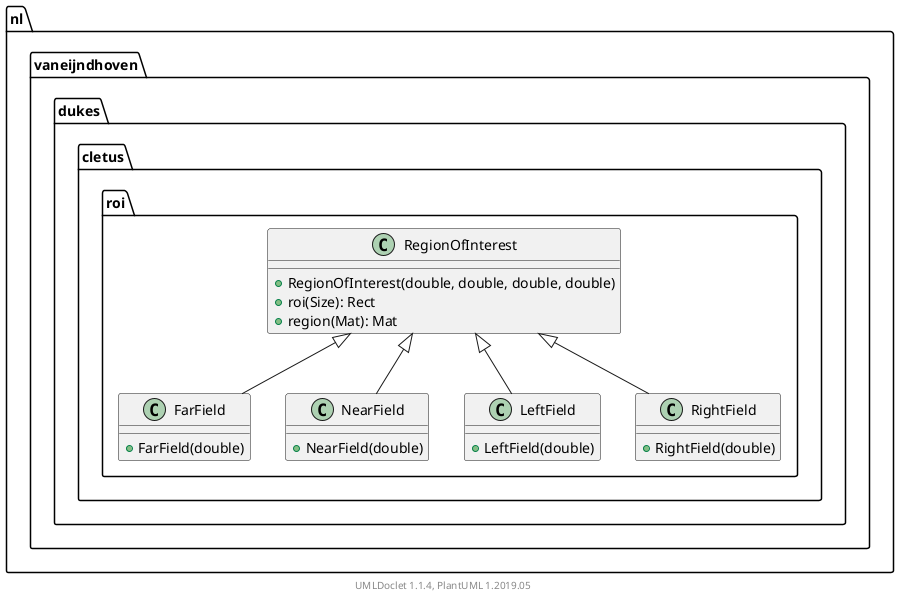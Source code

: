 @startuml

    namespace nl.vaneijndhoven.dukes.cletus.roi {

        class FarField [[FarField.html]] {
            +FarField(double)
        }

        class NearField [[NearField.html]] {
            +NearField(double)
        }

        class LeftField [[LeftField.html]] {
            +LeftField(double)
        }

        class RegionOfInterest [[RegionOfInterest.html]] {
            +RegionOfInterest(double, double, double, double)
            +roi(Size): Rect
            +region(Mat): Mat
        }

        class RightField [[RightField.html]] {
            +RightField(double)
        }

        RegionOfInterest <|-- FarField

        RegionOfInterest <|-- NearField

        RegionOfInterest <|-- LeftField

        RegionOfInterest <|-- RightField

    }


    center footer UMLDoclet 1.1.4, PlantUML 1.2019.05
@enduml
